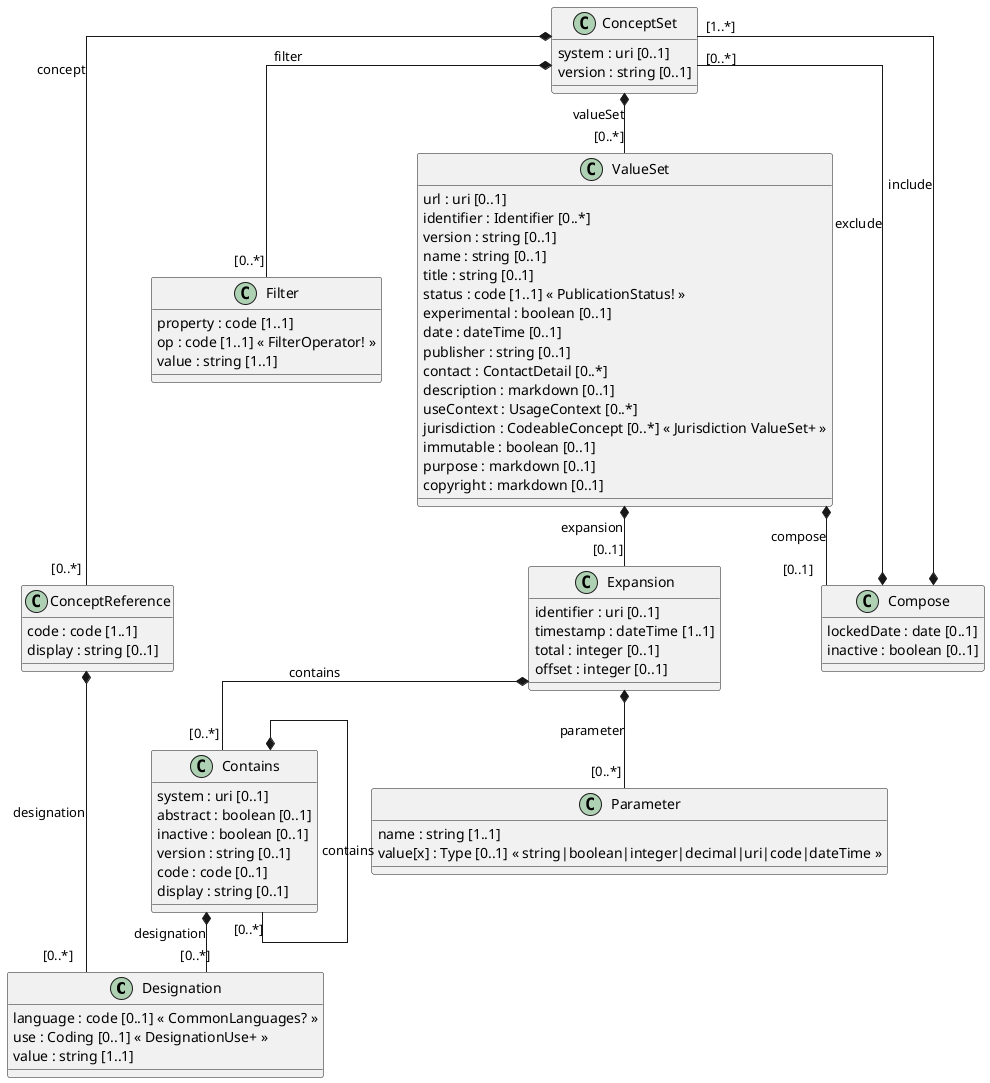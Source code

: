 @startuml
' ========================================
' start: configuration
' ========================================

skinparam linetype ortho

' ========================================
' end: configuration
' ========================================

' ========================================
' start: definition of entities/classes
' ========================================

class Designation {
  language : code [0..1] « CommonLanguages? »
  use : Coding [0..1] « DesignationUse+ »
  value : string [1..1]
}

class Expansion {
  identifier : uri [0..1]
  timestamp : dateTime [1..1]
  total : integer [0..1]
  offset : integer [0..1]
}

class ConceptReference {
  code : code [1..1]
  display : string [0..1]
}

class ConceptSet {
  system : uri [0..1]
  version : string [0..1]
}

class Contains {
  system : uri [0..1]
  abstract : boolean [0..1]
  inactive : boolean [0..1]
  version : string [0..1]
  code : code [0..1]
  display : string [0..1]
}

class Compose {
  lockedDate : date [0..1]
  inactive : boolean [0..1]
}

class Filter {
  property : code [1..1]
  op : code [1..1] « FilterOperator! »
  value : string [1..1]
}

class Parameter {
  name : string [1..1]
  value[x] : Type [0..1] « string|boolean|integer|decimal|uri|code|dateTime »
}

class ValueSet {
  url : uri [0..1]
  identifier : Identifier [0..*]
  version : string [0..1]
  name : string [0..1]
  title : string [0..1]
  status : code [1..1] « PublicationStatus! »
  experimental : boolean [0..1]
  date : dateTime [0..1]
  publisher : string [0..1]
  contact : ContactDetail [0..*]
  description : markdown [0..1]
  useContext : UsageContext [0..*]
  jurisdiction : CodeableConcept [0..*] « Jurisdiction ValueSet+ »
  immutable : boolean [0..1]
  purpose : markdown [0..1]
  copyright : markdown [0..1]
}

' ========================================
' end: definition of entities/classes
' ========================================

' ========================================
' start: definition of associations
' ========================================

ValueSet  *-- "[0..1]" Expansion : expansion
ValueSet  *-- "[0..1]" Compose : compose
Expansion *-- "[0..*]" Parameter : parameter
Expansion *-- "[0..*]" Contains : contains
Contains *-- "[0..*]" Contains : contains
Contains *-- "[0..*]" Designation : designation
ConceptReference *-- "[0..*]" Designation : designation
ConceptSet *-- "[0..*]" ValueSet : valueSet
ConceptSet *-- "[0..*]" ConceptReference : concept
ConceptSet *-- "[0..*]" Filter : filter
Compose *-- "[1..*]" ConceptSet : include
Compose *-- "[0..*]" ConceptSet : exclude

' ========================================
' end: definition of associations
' ========================================
@enduml
